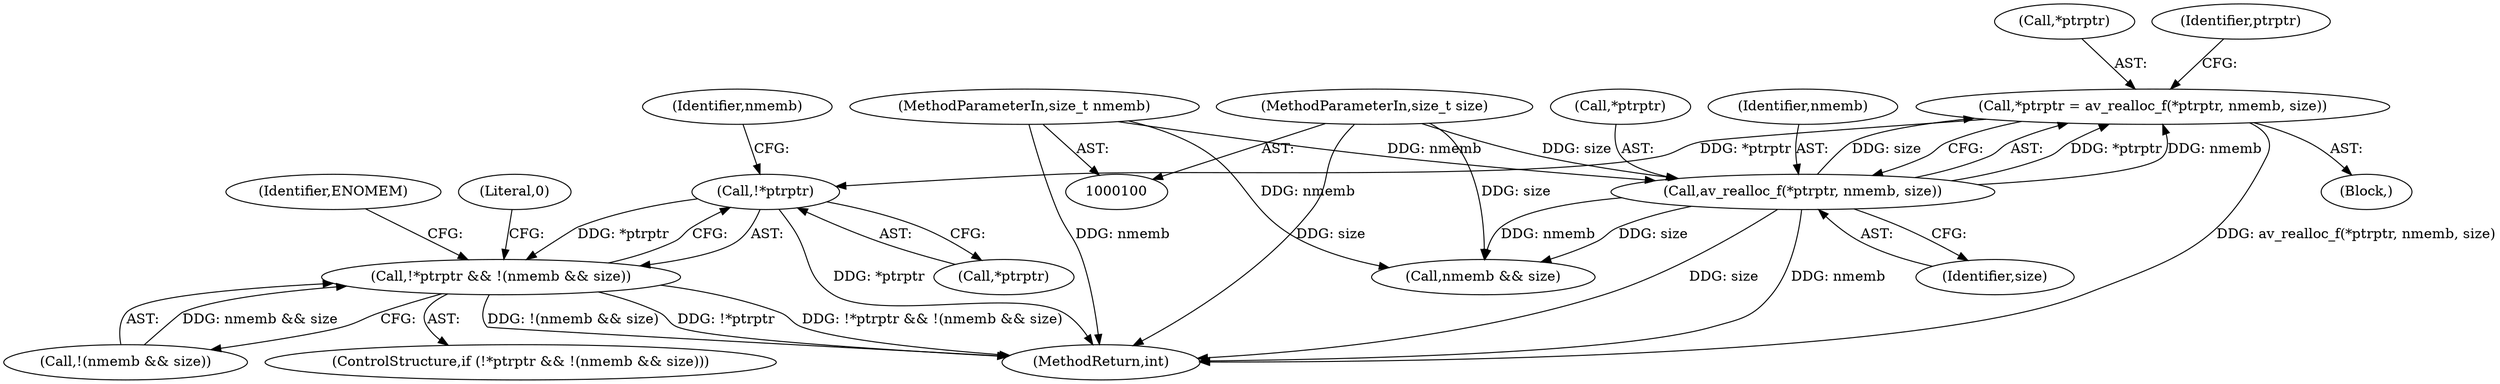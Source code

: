 digraph "1_FFmpeg_c94f9e854228e0ea00e1de8769d8d3f7cab84a55@API" {
"1000109" [label="(Call,*ptrptr = av_realloc_f(*ptrptr, nmemb, size))"];
"1000112" [label="(Call,av_realloc_f(*ptrptr, nmemb, size))"];
"1000102" [label="(MethodParameterIn,size_t nmemb)"];
"1000103" [label="(MethodParameterIn,size_t size)"];
"1000119" [label="(Call,!*ptrptr)"];
"1000118" [label="(Call,!*ptrptr && !(nmemb && size))"];
"1000128" [label="(Identifier,ENOMEM)"];
"1000110" [label="(Call,*ptrptr)"];
"1000112" [label="(Call,av_realloc_f(*ptrptr, nmemb, size))"];
"1000119" [label="(Call,!*ptrptr)"];
"1000117" [label="(ControlStructure,if (!*ptrptr && !(nmemb && size)))"];
"1000109" [label="(Call,*ptrptr = av_realloc_f(*ptrptr, nmemb, size))"];
"1000122" [label="(Call,!(nmemb && size))"];
"1000113" [label="(Call,*ptrptr)"];
"1000120" [label="(Call,*ptrptr)"];
"1000104" [label="(Block,)"];
"1000131" [label="(MethodReturn,int)"];
"1000116" [label="(Identifier,size)"];
"1000118" [label="(Call,!*ptrptr && !(nmemb && size))"];
"1000115" [label="(Identifier,nmemb)"];
"1000121" [label="(Identifier,ptrptr)"];
"1000123" [label="(Call,nmemb && size)"];
"1000103" [label="(MethodParameterIn,size_t size)"];
"1000130" [label="(Literal,0)"];
"1000124" [label="(Identifier,nmemb)"];
"1000102" [label="(MethodParameterIn,size_t nmemb)"];
"1000109" -> "1000104"  [label="AST: "];
"1000109" -> "1000112"  [label="CFG: "];
"1000110" -> "1000109"  [label="AST: "];
"1000112" -> "1000109"  [label="AST: "];
"1000121" -> "1000109"  [label="CFG: "];
"1000109" -> "1000131"  [label="DDG: av_realloc_f(*ptrptr, nmemb, size)"];
"1000112" -> "1000109"  [label="DDG: *ptrptr"];
"1000112" -> "1000109"  [label="DDG: nmemb"];
"1000112" -> "1000109"  [label="DDG: size"];
"1000109" -> "1000119"  [label="DDG: *ptrptr"];
"1000112" -> "1000116"  [label="CFG: "];
"1000113" -> "1000112"  [label="AST: "];
"1000115" -> "1000112"  [label="AST: "];
"1000116" -> "1000112"  [label="AST: "];
"1000112" -> "1000131"  [label="DDG: nmemb"];
"1000112" -> "1000131"  [label="DDG: size"];
"1000102" -> "1000112"  [label="DDG: nmemb"];
"1000103" -> "1000112"  [label="DDG: size"];
"1000112" -> "1000123"  [label="DDG: nmemb"];
"1000112" -> "1000123"  [label="DDG: size"];
"1000102" -> "1000100"  [label="AST: "];
"1000102" -> "1000131"  [label="DDG: nmemb"];
"1000102" -> "1000123"  [label="DDG: nmemb"];
"1000103" -> "1000100"  [label="AST: "];
"1000103" -> "1000131"  [label="DDG: size"];
"1000103" -> "1000123"  [label="DDG: size"];
"1000119" -> "1000118"  [label="AST: "];
"1000119" -> "1000120"  [label="CFG: "];
"1000120" -> "1000119"  [label="AST: "];
"1000124" -> "1000119"  [label="CFG: "];
"1000118" -> "1000119"  [label="CFG: "];
"1000119" -> "1000131"  [label="DDG: *ptrptr"];
"1000119" -> "1000118"  [label="DDG: *ptrptr"];
"1000118" -> "1000117"  [label="AST: "];
"1000118" -> "1000122"  [label="CFG: "];
"1000122" -> "1000118"  [label="AST: "];
"1000128" -> "1000118"  [label="CFG: "];
"1000130" -> "1000118"  [label="CFG: "];
"1000118" -> "1000131"  [label="DDG: !*ptrptr && !(nmemb && size)"];
"1000118" -> "1000131"  [label="DDG: !(nmemb && size)"];
"1000118" -> "1000131"  [label="DDG: !*ptrptr"];
"1000122" -> "1000118"  [label="DDG: nmemb && size"];
}
